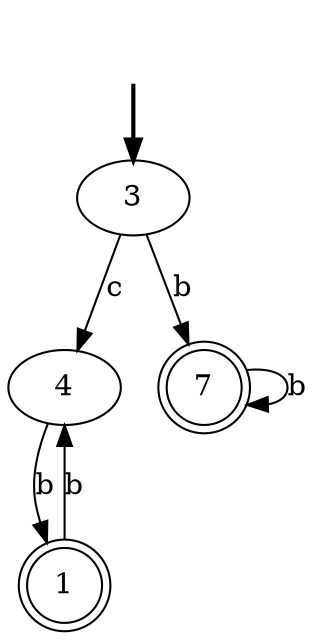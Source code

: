 digraph {
	fake [style=invisible]
	1 [shape=doublecircle]
	3 [root=true]
	4
	7 [shape=doublecircle]
	fake -> 3 [style=bold]
	1 -> 4 [label=b]
	3 -> 4 [label=c]
	3 -> 7 [label=b]
	4 -> 1 [label=b]
	7 -> 7 [label=b]
}
